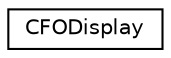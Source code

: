 digraph G
{
  edge [fontname="Helvetica",fontsize="10",labelfontname="Helvetica",labelfontsize="10"];
  node [fontname="Helvetica",fontsize="10",shape=record];
  rankdir="LR";
  Node1 [label="CFODisplay",height=0.2,width=0.4,color="black", fillcolor="white", style="filled",URL="$class_c_f_o_display.html"];
}
